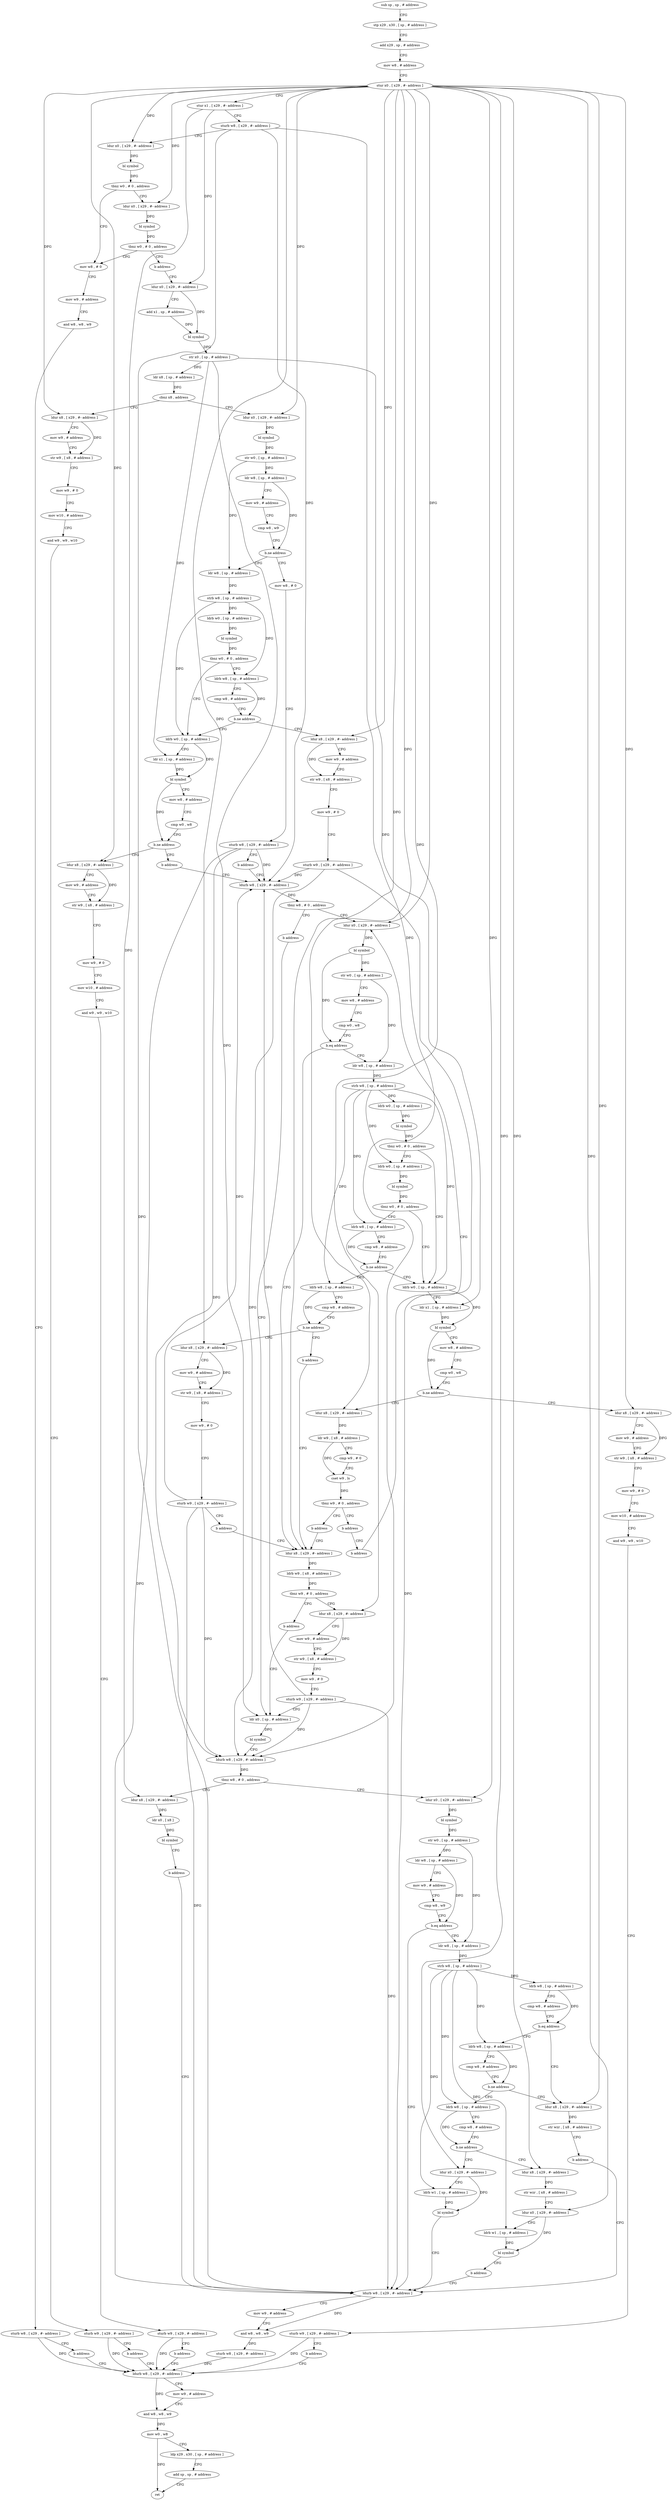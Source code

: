 digraph "func" {
"107800" [label = "sub sp , sp , # address" ]
"107804" [label = "stp x29 , x30 , [ sp , # address ]" ]
"107808" [label = "add x29 , sp , # address" ]
"107812" [label = "mov w8 , # address" ]
"107816" [label = "stur x0 , [ x29 , #- address ]" ]
"107820" [label = "stur x1 , [ x29 , #- address ]" ]
"107824" [label = "sturb w8 , [ x29 , #- address ]" ]
"107828" [label = "ldur x0 , [ x29 , #- address ]" ]
"107832" [label = "bl symbol" ]
"107836" [label = "tbnz w0 , # 0 , address" ]
"107856" [label = "mov w8 , # 0" ]
"107840" [label = "ldur x0 , [ x29 , #- address ]" ]
"107860" [label = "mov w9 , # address" ]
"107864" [label = "and w8 , w8 , w9" ]
"107868" [label = "sturb w8 , [ x29 , #- address ]" ]
"107872" [label = "b address" ]
"108496" [label = "ldurb w8 , [ x29 , #- address ]" ]
"107844" [label = "bl symbol" ]
"107848" [label = "tbnz w0 , # 0 , address" ]
"107852" [label = "b address" ]
"108500" [label = "mov w9 , # address" ]
"108504" [label = "and w8 , w8 , w9" ]
"108508" [label = "mov w0 , w8" ]
"108512" [label = "ldp x29 , x30 , [ sp , # address ]" ]
"108516" [label = "add sp , sp , # address" ]
"108520" [label = "ret" ]
"107876" [label = "ldur x0 , [ x29 , #- address ]" ]
"107880" [label = "add x1 , sp , # address" ]
"107884" [label = "bl symbol" ]
"107888" [label = "str x0 , [ sp , # address ]" ]
"107892" [label = "ldr x8 , [ sp , # address ]" ]
"107896" [label = "cbnz x8 , address" ]
"107932" [label = "ldur x0 , [ x29 , #- address ]" ]
"107900" [label = "ldur x8 , [ x29 , #- address ]" ]
"107936" [label = "bl symbol" ]
"107940" [label = "str w0 , [ sp , # address ]" ]
"107944" [label = "ldr w8 , [ sp , # address ]" ]
"107948" [label = "mov w9 , # address" ]
"107952" [label = "cmp w8 , w9" ]
"107956" [label = "b.ne address" ]
"107972" [label = "ldr w8 , [ sp , # address ]" ]
"107960" [label = "mov w8 , # 0" ]
"107904" [label = "mov w9 , # address" ]
"107908" [label = "str w9 , [ x8 , # address ]" ]
"107912" [label = "mov w9 , # 0" ]
"107916" [label = "mov w10 , # address" ]
"107920" [label = "and w9 , w9 , w10" ]
"107924" [label = "sturb w9 , [ x29 , #- address ]" ]
"107928" [label = "b address" ]
"107976" [label = "strb w8 , [ sp , # address ]" ]
"107980" [label = "ldrb w0 , [ sp , # address ]" ]
"107984" [label = "bl symbol" ]
"107988" [label = "tbnz w0 , # 0 , address" ]
"108004" [label = "ldrb w0 , [ sp , # address ]" ]
"107992" [label = "ldrb w8 , [ sp , # address ]" ]
"107964" [label = "sturb w8 , [ x29 , #- address ]" ]
"107968" [label = "b address" ]
"108084" [label = "ldurb w8 , [ x29 , #- address ]" ]
"108008" [label = "ldr x1 , [ sp , # address ]" ]
"108012" [label = "bl symbol" ]
"108016" [label = "mov w8 , # address" ]
"108020" [label = "cmp w0 , w8" ]
"108024" [label = "b.ne address" ]
"108060" [label = "b address" ]
"108028" [label = "ldur x8 , [ x29 , #- address ]" ]
"107996" [label = "cmp w8 , # address" ]
"108000" [label = "b.ne address" ]
"108064" [label = "ldur x8 , [ x29 , #- address ]" ]
"108088" [label = "tbnz w8 , # 0 , address" ]
"108096" [label = "ldur x0 , [ x29 , #- address ]" ]
"108092" [label = "b address" ]
"108032" [label = "mov w9 , # address" ]
"108036" [label = "str w9 , [ x8 , # address ]" ]
"108040" [label = "mov w9 , # 0" ]
"108044" [label = "mov w10 , # address" ]
"108048" [label = "and w9 , w9 , w10" ]
"108052" [label = "sturb w9 , [ x29 , #- address ]" ]
"108056" [label = "b address" ]
"108068" [label = "mov w9 , # address" ]
"108072" [label = "str w9 , [ x8 , # address ]" ]
"108076" [label = "mov w9 , # 0" ]
"108080" [label = "sturb w9 , [ x29 , #- address ]" ]
"108100" [label = "bl symbol" ]
"108104" [label = "str w0 , [ sp , # address ]" ]
"108108" [label = "mov w8 , # address" ]
"108112" [label = "cmp w0 , w8" ]
"108116" [label = "b.eq address" ]
"108292" [label = "ldur x8 , [ x29 , #- address ]" ]
"108120" [label = "ldr w8 , [ sp , # address ]" ]
"108328" [label = "ldr x0 , [ sp , # address ]" ]
"108296" [label = "ldrb w9 , [ x8 , # address ]" ]
"108300" [label = "tbnz w9 , # 0 , address" ]
"108308" [label = "ldur x8 , [ x29 , #- address ]" ]
"108304" [label = "b address" ]
"108124" [label = "strb w8 , [ sp , # address ]" ]
"108128" [label = "ldrb w0 , [ sp , # address ]" ]
"108132" [label = "bl symbol" ]
"108136" [label = "tbnz w0 , # 0 , address" ]
"108164" [label = "ldrb w0 , [ sp , # address ]" ]
"108140" [label = "ldrb w0 , [ sp , # address ]" ]
"108332" [label = "bl symbol" ]
"108336" [label = "ldurb w8 , [ x29 , #- address ]" ]
"108340" [label = "tbnz w8 , # 0 , address" ]
"108360" [label = "ldur x0 , [ x29 , #- address ]" ]
"108344" [label = "ldur x8 , [ x29 , #- address ]" ]
"108312" [label = "mov w9 , # address" ]
"108316" [label = "str w9 , [ x8 , # address ]" ]
"108320" [label = "mov w9 , # 0" ]
"108324" [label = "sturb w9 , [ x29 , #- address ]" ]
"108168" [label = "ldr x1 , [ sp , # address ]" ]
"108172" [label = "bl symbol" ]
"108176" [label = "mov w8 , # address" ]
"108180" [label = "cmp w0 , w8" ]
"108184" [label = "b.ne address" ]
"108220" [label = "ldur x8 , [ x29 , #- address ]" ]
"108188" [label = "ldur x8 , [ x29 , #- address ]" ]
"108144" [label = "bl symbol" ]
"108148" [label = "tbnz w0 , # 0 , address" ]
"108152" [label = "ldrb w8 , [ sp , # address ]" ]
"108364" [label = "bl symbol" ]
"108368" [label = "str w0 , [ sp , # address ]" ]
"108372" [label = "ldr w8 , [ sp , # address ]" ]
"108376" [label = "mov w9 , # address" ]
"108380" [label = "cmp w8 , w9" ]
"108384" [label = "b.eq address" ]
"108480" [label = "ldurb w8 , [ x29 , #- address ]" ]
"108388" [label = "ldr w8 , [ sp , # address ]" ]
"108348" [label = "ldr x0 , [ x8 ]" ]
"108352" [label = "bl symbol" ]
"108356" [label = "b address" ]
"108224" [label = "ldr w9 , [ x8 , # address ]" ]
"108228" [label = "cmp w9 , # 0" ]
"108232" [label = "cset w9 , ls" ]
"108236" [label = "tbnz w9 , # 0 , address" ]
"108244" [label = "b address" ]
"108240" [label = "b address" ]
"108192" [label = "mov w9 , # address" ]
"108196" [label = "str w9 , [ x8 , # address ]" ]
"108200" [label = "mov w9 , # 0" ]
"108204" [label = "mov w10 , # address" ]
"108208" [label = "and w9 , w9 , w10" ]
"108212" [label = "sturb w9 , [ x29 , #- address ]" ]
"108216" [label = "b address" ]
"108156" [label = "cmp w8 , # address" ]
"108160" [label = "b.ne address" ]
"108248" [label = "ldrb w8 , [ sp , # address ]" ]
"108484" [label = "mov w9 , # address" ]
"108488" [label = "and w8 , w8 , w9" ]
"108492" [label = "sturb w8 , [ x29 , #- address ]" ]
"108392" [label = "strb w8 , [ sp , # address ]" ]
"108396" [label = "ldrb w8 , [ sp , # address ]" ]
"108400" [label = "cmp w8 , # address" ]
"108404" [label = "b.eq address" ]
"108420" [label = "ldur x8 , [ x29 , #- address ]" ]
"108408" [label = "ldrb w8 , [ sp , # address ]" ]
"108288" [label = "b address" ]
"108252" [label = "cmp w8 , # address" ]
"108256" [label = "b.ne address" ]
"108264" [label = "ldur x8 , [ x29 , #- address ]" ]
"108260" [label = "b address" ]
"108424" [label = "str wzr , [ x8 , # address ]" ]
"108428" [label = "b address" ]
"108412" [label = "cmp w8 , # address" ]
"108416" [label = "b.ne address" ]
"108432" [label = "ldrb w8 , [ sp , # address ]" ]
"108268" [label = "mov w9 , # address" ]
"108272" [label = "str w9 , [ x8 , # address ]" ]
"108276" [label = "mov w9 , # 0" ]
"108280" [label = "sturb w9 , [ x29 , #- address ]" ]
"108284" [label = "b address" ]
"108436" [label = "cmp w8 , # address" ]
"108440" [label = "b.ne address" ]
"108468" [label = "ldur x0 , [ x29 , #- address ]" ]
"108444" [label = "ldur x8 , [ x29 , #- address ]" ]
"108472" [label = "ldrb w1 , [ sp , # address ]" ]
"108476" [label = "bl symbol" ]
"108448" [label = "str wzr , [ x8 , # address ]" ]
"108452" [label = "ldur x0 , [ x29 , #- address ]" ]
"108456" [label = "ldrb w1 , [ sp , # address ]" ]
"108460" [label = "bl symbol" ]
"108464" [label = "b address" ]
"107800" -> "107804" [ label = "CFG" ]
"107804" -> "107808" [ label = "CFG" ]
"107808" -> "107812" [ label = "CFG" ]
"107812" -> "107816" [ label = "CFG" ]
"107816" -> "107820" [ label = "CFG" ]
"107816" -> "107828" [ label = "DFG" ]
"107816" -> "107840" [ label = "DFG" ]
"107816" -> "107932" [ label = "DFG" ]
"107816" -> "107900" [ label = "DFG" ]
"107816" -> "108028" [ label = "DFG" ]
"107816" -> "108064" [ label = "DFG" ]
"107816" -> "108096" [ label = "DFG" ]
"107816" -> "108292" [ label = "DFG" ]
"107816" -> "108308" [ label = "DFG" ]
"107816" -> "108360" [ label = "DFG" ]
"107816" -> "108220" [ label = "DFG" ]
"107816" -> "108188" [ label = "DFG" ]
"107816" -> "108420" [ label = "DFG" ]
"107816" -> "108264" [ label = "DFG" ]
"107816" -> "108468" [ label = "DFG" ]
"107816" -> "108444" [ label = "DFG" ]
"107816" -> "108452" [ label = "DFG" ]
"107820" -> "107824" [ label = "CFG" ]
"107820" -> "107876" [ label = "DFG" ]
"107820" -> "108344" [ label = "DFG" ]
"107824" -> "107828" [ label = "CFG" ]
"107824" -> "108084" [ label = "DFG" ]
"107824" -> "108336" [ label = "DFG" ]
"107824" -> "108480" [ label = "DFG" ]
"107828" -> "107832" [ label = "DFG" ]
"107832" -> "107836" [ label = "DFG" ]
"107836" -> "107856" [ label = "CFG" ]
"107836" -> "107840" [ label = "CFG" ]
"107856" -> "107860" [ label = "CFG" ]
"107840" -> "107844" [ label = "DFG" ]
"107860" -> "107864" [ label = "CFG" ]
"107864" -> "107868" [ label = "CFG" ]
"107868" -> "107872" [ label = "CFG" ]
"107868" -> "108496" [ label = "DFG" ]
"107872" -> "108496" [ label = "CFG" ]
"108496" -> "108500" [ label = "CFG" ]
"108496" -> "108504" [ label = "DFG" ]
"107844" -> "107848" [ label = "DFG" ]
"107848" -> "107856" [ label = "CFG" ]
"107848" -> "107852" [ label = "CFG" ]
"107852" -> "107876" [ label = "CFG" ]
"108500" -> "108504" [ label = "CFG" ]
"108504" -> "108508" [ label = "DFG" ]
"108508" -> "108512" [ label = "CFG" ]
"108508" -> "108520" [ label = "DFG" ]
"108512" -> "108516" [ label = "CFG" ]
"108516" -> "108520" [ label = "CFG" ]
"107876" -> "107880" [ label = "CFG" ]
"107876" -> "107884" [ label = "DFG" ]
"107880" -> "107884" [ label = "DFG" ]
"107884" -> "107888" [ label = "DFG" ]
"107888" -> "107892" [ label = "DFG" ]
"107888" -> "108008" [ label = "DFG" ]
"107888" -> "108328" [ label = "DFG" ]
"107888" -> "108168" [ label = "DFG" ]
"107892" -> "107896" [ label = "DFG" ]
"107896" -> "107932" [ label = "CFG" ]
"107896" -> "107900" [ label = "CFG" ]
"107932" -> "107936" [ label = "DFG" ]
"107900" -> "107904" [ label = "CFG" ]
"107900" -> "107908" [ label = "DFG" ]
"107936" -> "107940" [ label = "DFG" ]
"107940" -> "107944" [ label = "DFG" ]
"107940" -> "107972" [ label = "DFG" ]
"107944" -> "107948" [ label = "CFG" ]
"107944" -> "107956" [ label = "DFG" ]
"107948" -> "107952" [ label = "CFG" ]
"107952" -> "107956" [ label = "CFG" ]
"107956" -> "107972" [ label = "CFG" ]
"107956" -> "107960" [ label = "CFG" ]
"107972" -> "107976" [ label = "DFG" ]
"107960" -> "107964" [ label = "CFG" ]
"107904" -> "107908" [ label = "CFG" ]
"107908" -> "107912" [ label = "CFG" ]
"107912" -> "107916" [ label = "CFG" ]
"107916" -> "107920" [ label = "CFG" ]
"107920" -> "107924" [ label = "CFG" ]
"107924" -> "107928" [ label = "CFG" ]
"107924" -> "108496" [ label = "DFG" ]
"107928" -> "108496" [ label = "CFG" ]
"107976" -> "107980" [ label = "DFG" ]
"107976" -> "108004" [ label = "DFG" ]
"107976" -> "107992" [ label = "DFG" ]
"107980" -> "107984" [ label = "DFG" ]
"107984" -> "107988" [ label = "DFG" ]
"107988" -> "108004" [ label = "CFG" ]
"107988" -> "107992" [ label = "CFG" ]
"108004" -> "108008" [ label = "CFG" ]
"108004" -> "108012" [ label = "DFG" ]
"107992" -> "107996" [ label = "CFG" ]
"107992" -> "108000" [ label = "DFG" ]
"107964" -> "107968" [ label = "CFG" ]
"107964" -> "108084" [ label = "DFG" ]
"107964" -> "108336" [ label = "DFG" ]
"107964" -> "108480" [ label = "DFG" ]
"107968" -> "108084" [ label = "CFG" ]
"108084" -> "108088" [ label = "DFG" ]
"108008" -> "108012" [ label = "DFG" ]
"108012" -> "108016" [ label = "CFG" ]
"108012" -> "108024" [ label = "DFG" ]
"108016" -> "108020" [ label = "CFG" ]
"108020" -> "108024" [ label = "CFG" ]
"108024" -> "108060" [ label = "CFG" ]
"108024" -> "108028" [ label = "CFG" ]
"108060" -> "108084" [ label = "CFG" ]
"108028" -> "108032" [ label = "CFG" ]
"108028" -> "108036" [ label = "DFG" ]
"107996" -> "108000" [ label = "CFG" ]
"108000" -> "108064" [ label = "CFG" ]
"108000" -> "108004" [ label = "CFG" ]
"108064" -> "108068" [ label = "CFG" ]
"108064" -> "108072" [ label = "DFG" ]
"108088" -> "108096" [ label = "CFG" ]
"108088" -> "108092" [ label = "CFG" ]
"108096" -> "108100" [ label = "DFG" ]
"108092" -> "108328" [ label = "CFG" ]
"108032" -> "108036" [ label = "CFG" ]
"108036" -> "108040" [ label = "CFG" ]
"108040" -> "108044" [ label = "CFG" ]
"108044" -> "108048" [ label = "CFG" ]
"108048" -> "108052" [ label = "CFG" ]
"108052" -> "108056" [ label = "CFG" ]
"108052" -> "108496" [ label = "DFG" ]
"108056" -> "108496" [ label = "CFG" ]
"108068" -> "108072" [ label = "CFG" ]
"108072" -> "108076" [ label = "CFG" ]
"108076" -> "108080" [ label = "CFG" ]
"108080" -> "108084" [ label = "DFG" ]
"108080" -> "108336" [ label = "DFG" ]
"108080" -> "108480" [ label = "DFG" ]
"108100" -> "108104" [ label = "DFG" ]
"108100" -> "108116" [ label = "DFG" ]
"108104" -> "108108" [ label = "CFG" ]
"108104" -> "108120" [ label = "DFG" ]
"108108" -> "108112" [ label = "CFG" ]
"108112" -> "108116" [ label = "CFG" ]
"108116" -> "108292" [ label = "CFG" ]
"108116" -> "108120" [ label = "CFG" ]
"108292" -> "108296" [ label = "DFG" ]
"108120" -> "108124" [ label = "DFG" ]
"108328" -> "108332" [ label = "DFG" ]
"108296" -> "108300" [ label = "DFG" ]
"108300" -> "108308" [ label = "CFG" ]
"108300" -> "108304" [ label = "CFG" ]
"108308" -> "108312" [ label = "CFG" ]
"108308" -> "108316" [ label = "DFG" ]
"108304" -> "108328" [ label = "CFG" ]
"108124" -> "108128" [ label = "DFG" ]
"108124" -> "108164" [ label = "DFG" ]
"108124" -> "108140" [ label = "DFG" ]
"108124" -> "108152" [ label = "DFG" ]
"108124" -> "108248" [ label = "DFG" ]
"108128" -> "108132" [ label = "DFG" ]
"108132" -> "108136" [ label = "DFG" ]
"108136" -> "108164" [ label = "CFG" ]
"108136" -> "108140" [ label = "CFG" ]
"108164" -> "108168" [ label = "CFG" ]
"108164" -> "108172" [ label = "DFG" ]
"108140" -> "108144" [ label = "DFG" ]
"108332" -> "108336" [ label = "CFG" ]
"108336" -> "108340" [ label = "DFG" ]
"108340" -> "108360" [ label = "CFG" ]
"108340" -> "108344" [ label = "CFG" ]
"108360" -> "108364" [ label = "DFG" ]
"108344" -> "108348" [ label = "DFG" ]
"108312" -> "108316" [ label = "CFG" ]
"108316" -> "108320" [ label = "CFG" ]
"108320" -> "108324" [ label = "CFG" ]
"108324" -> "108328" [ label = "CFG" ]
"108324" -> "108084" [ label = "DFG" ]
"108324" -> "108336" [ label = "DFG" ]
"108324" -> "108480" [ label = "DFG" ]
"108168" -> "108172" [ label = "DFG" ]
"108172" -> "108176" [ label = "CFG" ]
"108172" -> "108184" [ label = "DFG" ]
"108176" -> "108180" [ label = "CFG" ]
"108180" -> "108184" [ label = "CFG" ]
"108184" -> "108220" [ label = "CFG" ]
"108184" -> "108188" [ label = "CFG" ]
"108220" -> "108224" [ label = "DFG" ]
"108188" -> "108192" [ label = "CFG" ]
"108188" -> "108196" [ label = "DFG" ]
"108144" -> "108148" [ label = "DFG" ]
"108148" -> "108164" [ label = "CFG" ]
"108148" -> "108152" [ label = "CFG" ]
"108152" -> "108156" [ label = "CFG" ]
"108152" -> "108160" [ label = "DFG" ]
"108364" -> "108368" [ label = "DFG" ]
"108368" -> "108372" [ label = "DFG" ]
"108368" -> "108388" [ label = "DFG" ]
"108372" -> "108376" [ label = "CFG" ]
"108372" -> "108384" [ label = "DFG" ]
"108376" -> "108380" [ label = "CFG" ]
"108380" -> "108384" [ label = "CFG" ]
"108384" -> "108480" [ label = "CFG" ]
"108384" -> "108388" [ label = "CFG" ]
"108480" -> "108484" [ label = "CFG" ]
"108480" -> "108488" [ label = "DFG" ]
"108388" -> "108392" [ label = "DFG" ]
"108348" -> "108352" [ label = "DFG" ]
"108352" -> "108356" [ label = "CFG" ]
"108356" -> "108480" [ label = "CFG" ]
"108224" -> "108228" [ label = "CFG" ]
"108224" -> "108232" [ label = "DFG" ]
"108228" -> "108232" [ label = "CFG" ]
"108232" -> "108236" [ label = "DFG" ]
"108236" -> "108244" [ label = "CFG" ]
"108236" -> "108240" [ label = "CFG" ]
"108244" -> "108288" [ label = "CFG" ]
"108240" -> "108292" [ label = "CFG" ]
"108192" -> "108196" [ label = "CFG" ]
"108196" -> "108200" [ label = "CFG" ]
"108200" -> "108204" [ label = "CFG" ]
"108204" -> "108208" [ label = "CFG" ]
"108208" -> "108212" [ label = "CFG" ]
"108212" -> "108216" [ label = "CFG" ]
"108212" -> "108496" [ label = "DFG" ]
"108216" -> "108496" [ label = "CFG" ]
"108156" -> "108160" [ label = "CFG" ]
"108160" -> "108248" [ label = "CFG" ]
"108160" -> "108164" [ label = "CFG" ]
"108248" -> "108252" [ label = "CFG" ]
"108248" -> "108256" [ label = "DFG" ]
"108484" -> "108488" [ label = "CFG" ]
"108488" -> "108492" [ label = "DFG" ]
"108492" -> "108496" [ label = "DFG" ]
"108392" -> "108396" [ label = "DFG" ]
"108392" -> "108408" [ label = "DFG" ]
"108392" -> "108432" [ label = "DFG" ]
"108392" -> "108472" [ label = "DFG" ]
"108392" -> "108456" [ label = "DFG" ]
"108396" -> "108400" [ label = "CFG" ]
"108396" -> "108404" [ label = "DFG" ]
"108400" -> "108404" [ label = "CFG" ]
"108404" -> "108420" [ label = "CFG" ]
"108404" -> "108408" [ label = "CFG" ]
"108420" -> "108424" [ label = "DFG" ]
"108408" -> "108412" [ label = "CFG" ]
"108408" -> "108416" [ label = "DFG" ]
"108288" -> "108096" [ label = "CFG" ]
"108252" -> "108256" [ label = "CFG" ]
"108256" -> "108264" [ label = "CFG" ]
"108256" -> "108260" [ label = "CFG" ]
"108264" -> "108268" [ label = "CFG" ]
"108264" -> "108272" [ label = "DFG" ]
"108260" -> "108292" [ label = "CFG" ]
"108424" -> "108428" [ label = "CFG" ]
"108428" -> "108480" [ label = "CFG" ]
"108412" -> "108416" [ label = "CFG" ]
"108416" -> "108432" [ label = "CFG" ]
"108416" -> "108420" [ label = "CFG" ]
"108432" -> "108436" [ label = "CFG" ]
"108432" -> "108440" [ label = "DFG" ]
"108268" -> "108272" [ label = "CFG" ]
"108272" -> "108276" [ label = "CFG" ]
"108276" -> "108280" [ label = "CFG" ]
"108280" -> "108284" [ label = "CFG" ]
"108280" -> "108084" [ label = "DFG" ]
"108280" -> "108336" [ label = "DFG" ]
"108280" -> "108480" [ label = "DFG" ]
"108284" -> "108292" [ label = "CFG" ]
"108436" -> "108440" [ label = "CFG" ]
"108440" -> "108468" [ label = "CFG" ]
"108440" -> "108444" [ label = "CFG" ]
"108468" -> "108472" [ label = "CFG" ]
"108468" -> "108476" [ label = "DFG" ]
"108444" -> "108448" [ label = "DFG" ]
"108472" -> "108476" [ label = "DFG" ]
"108476" -> "108480" [ label = "CFG" ]
"108448" -> "108452" [ label = "CFG" ]
"108452" -> "108456" [ label = "CFG" ]
"108452" -> "108460" [ label = "DFG" ]
"108456" -> "108460" [ label = "DFG" ]
"108460" -> "108464" [ label = "CFG" ]
"108464" -> "108480" [ label = "CFG" ]
}
